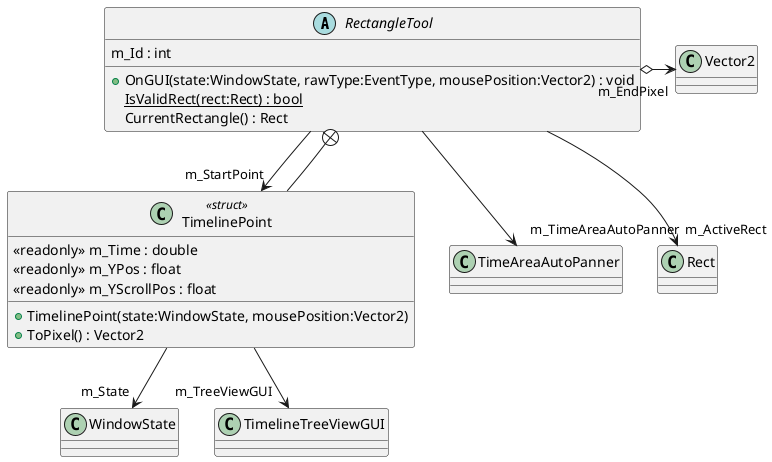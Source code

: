 @startuml
abstract class RectangleTool {
    m_Id : int
    + OnGUI(state:WindowState, rawType:EventType, mousePosition:Vector2) : void
    {static} IsValidRect(rect:Rect) : bool
    CurrentRectangle() : Rect
}
class TimelinePoint <<struct>> {
    <<readonly>> m_Time : double
    <<readonly>> m_YPos : float
    <<readonly>> m_YScrollPos : float
    + TimelinePoint(state:WindowState, mousePosition:Vector2)
    + ToPixel() : Vector2
}
RectangleTool --> "m_TimeAreaAutoPanner" TimeAreaAutoPanner
RectangleTool --> "m_StartPoint" TimelinePoint
RectangleTool o-> "m_EndPixel" Vector2
RectangleTool --> "m_ActiveRect" Rect
RectangleTool +-- TimelinePoint
TimelinePoint --> "m_State" WindowState
TimelinePoint --> "m_TreeViewGUI" TimelineTreeViewGUI
@enduml
